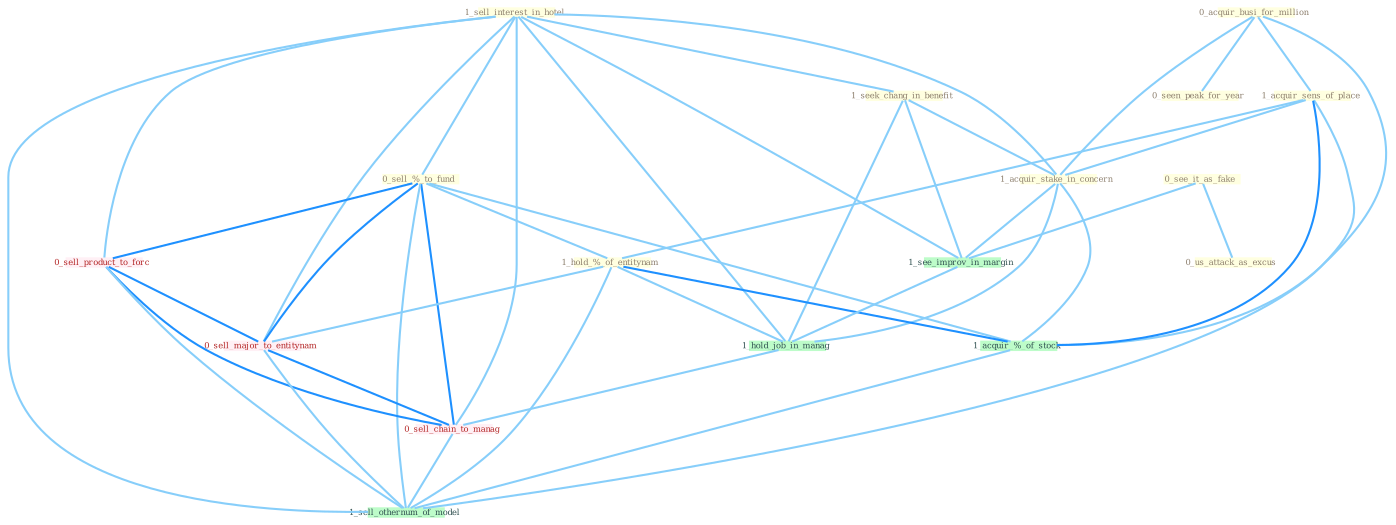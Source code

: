 Graph G{ 
    node
    [shape=polygon,style=filled,width=.5,height=.06,color="#BDFCC9",fixedsize=true,fontsize=4,
    fontcolor="#2f4f4f"];
    {node
    [color="#ffffe0", fontcolor="#8b7d6b"] "1_sell_interest_in_hotel " "1_seek_chang_in_benefit " "0_acquir_busi_for_million " "0_see_it_as_fake " "1_acquir_sens_of_place " "1_acquir_stake_in_concern " "0_seen_peak_for_year " "0_sell_%_to_fund " "0_us_attack_as_excus " "1_hold_%_of_entitynam "}
{node [color="#fff0f5", fontcolor="#b22222"] "0_sell_product_to_forc " "0_sell_major_to_entitynam " "0_sell_chain_to_manag "}
edge [color="#B0E2FF"];

	"1_sell_interest_in_hotel " -- "1_seek_chang_in_benefit " [w="1", color="#87cefa" ];
	"1_sell_interest_in_hotel " -- "1_acquir_stake_in_concern " [w="1", color="#87cefa" ];
	"1_sell_interest_in_hotel " -- "0_sell_%_to_fund " [w="1", color="#87cefa" ];
	"1_sell_interest_in_hotel " -- "1_see_improv_in_margin " [w="1", color="#87cefa" ];
	"1_sell_interest_in_hotel " -- "1_hold_job_in_manag " [w="1", color="#87cefa" ];
	"1_sell_interest_in_hotel " -- "0_sell_product_to_forc " [w="1", color="#87cefa" ];
	"1_sell_interest_in_hotel " -- "0_sell_major_to_entitynam " [w="1", color="#87cefa" ];
	"1_sell_interest_in_hotel " -- "0_sell_chain_to_manag " [w="1", color="#87cefa" ];
	"1_sell_interest_in_hotel " -- "1_sell_othernum_of_model " [w="1", color="#87cefa" ];
	"1_seek_chang_in_benefit " -- "1_acquir_stake_in_concern " [w="1", color="#87cefa" ];
	"1_seek_chang_in_benefit " -- "1_see_improv_in_margin " [w="1", color="#87cefa" ];
	"1_seek_chang_in_benefit " -- "1_hold_job_in_manag " [w="1", color="#87cefa" ];
	"0_acquir_busi_for_million " -- "1_acquir_sens_of_place " [w="1", color="#87cefa" ];
	"0_acquir_busi_for_million " -- "1_acquir_stake_in_concern " [w="1", color="#87cefa" ];
	"0_acquir_busi_for_million " -- "0_seen_peak_for_year " [w="1", color="#87cefa" ];
	"0_acquir_busi_for_million " -- "1_acquir_%_of_stock " [w="1", color="#87cefa" ];
	"0_see_it_as_fake " -- "0_us_attack_as_excus " [w="1", color="#87cefa" ];
	"0_see_it_as_fake " -- "1_see_improv_in_margin " [w="1", color="#87cefa" ];
	"1_acquir_sens_of_place " -- "1_acquir_stake_in_concern " [w="1", color="#87cefa" ];
	"1_acquir_sens_of_place " -- "1_hold_%_of_entitynam " [w="1", color="#87cefa" ];
	"1_acquir_sens_of_place " -- "1_acquir_%_of_stock " [w="2", color="#1e90ff" , len=0.8];
	"1_acquir_sens_of_place " -- "1_sell_othernum_of_model " [w="1", color="#87cefa" ];
	"1_acquir_stake_in_concern " -- "1_see_improv_in_margin " [w="1", color="#87cefa" ];
	"1_acquir_stake_in_concern " -- "1_acquir_%_of_stock " [w="1", color="#87cefa" ];
	"1_acquir_stake_in_concern " -- "1_hold_job_in_manag " [w="1", color="#87cefa" ];
	"0_sell_%_to_fund " -- "1_hold_%_of_entitynam " [w="1", color="#87cefa" ];
	"0_sell_%_to_fund " -- "1_acquir_%_of_stock " [w="1", color="#87cefa" ];
	"0_sell_%_to_fund " -- "0_sell_product_to_forc " [w="2", color="#1e90ff" , len=0.8];
	"0_sell_%_to_fund " -- "0_sell_major_to_entitynam " [w="2", color="#1e90ff" , len=0.8];
	"0_sell_%_to_fund " -- "0_sell_chain_to_manag " [w="2", color="#1e90ff" , len=0.8];
	"0_sell_%_to_fund " -- "1_sell_othernum_of_model " [w="1", color="#87cefa" ];
	"1_hold_%_of_entitynam " -- "1_acquir_%_of_stock " [w="2", color="#1e90ff" , len=0.8];
	"1_hold_%_of_entitynam " -- "1_hold_job_in_manag " [w="1", color="#87cefa" ];
	"1_hold_%_of_entitynam " -- "0_sell_major_to_entitynam " [w="1", color="#87cefa" ];
	"1_hold_%_of_entitynam " -- "1_sell_othernum_of_model " [w="1", color="#87cefa" ];
	"1_see_improv_in_margin " -- "1_hold_job_in_manag " [w="1", color="#87cefa" ];
	"1_acquir_%_of_stock " -- "1_sell_othernum_of_model " [w="1", color="#87cefa" ];
	"1_hold_job_in_manag " -- "0_sell_chain_to_manag " [w="1", color="#87cefa" ];
	"0_sell_product_to_forc " -- "0_sell_major_to_entitynam " [w="2", color="#1e90ff" , len=0.8];
	"0_sell_product_to_forc " -- "0_sell_chain_to_manag " [w="2", color="#1e90ff" , len=0.8];
	"0_sell_product_to_forc " -- "1_sell_othernum_of_model " [w="1", color="#87cefa" ];
	"0_sell_major_to_entitynam " -- "0_sell_chain_to_manag " [w="2", color="#1e90ff" , len=0.8];
	"0_sell_major_to_entitynam " -- "1_sell_othernum_of_model " [w="1", color="#87cefa" ];
	"0_sell_chain_to_manag " -- "1_sell_othernum_of_model " [w="1", color="#87cefa" ];
}